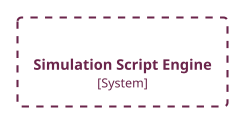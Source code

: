 @startuml
!theme C4_united from <C4/themes>
!include <C4/C4_Component>

System_Boundary(SimulationScriptEngine, "Simulation Script Engine") {
}
@enduml